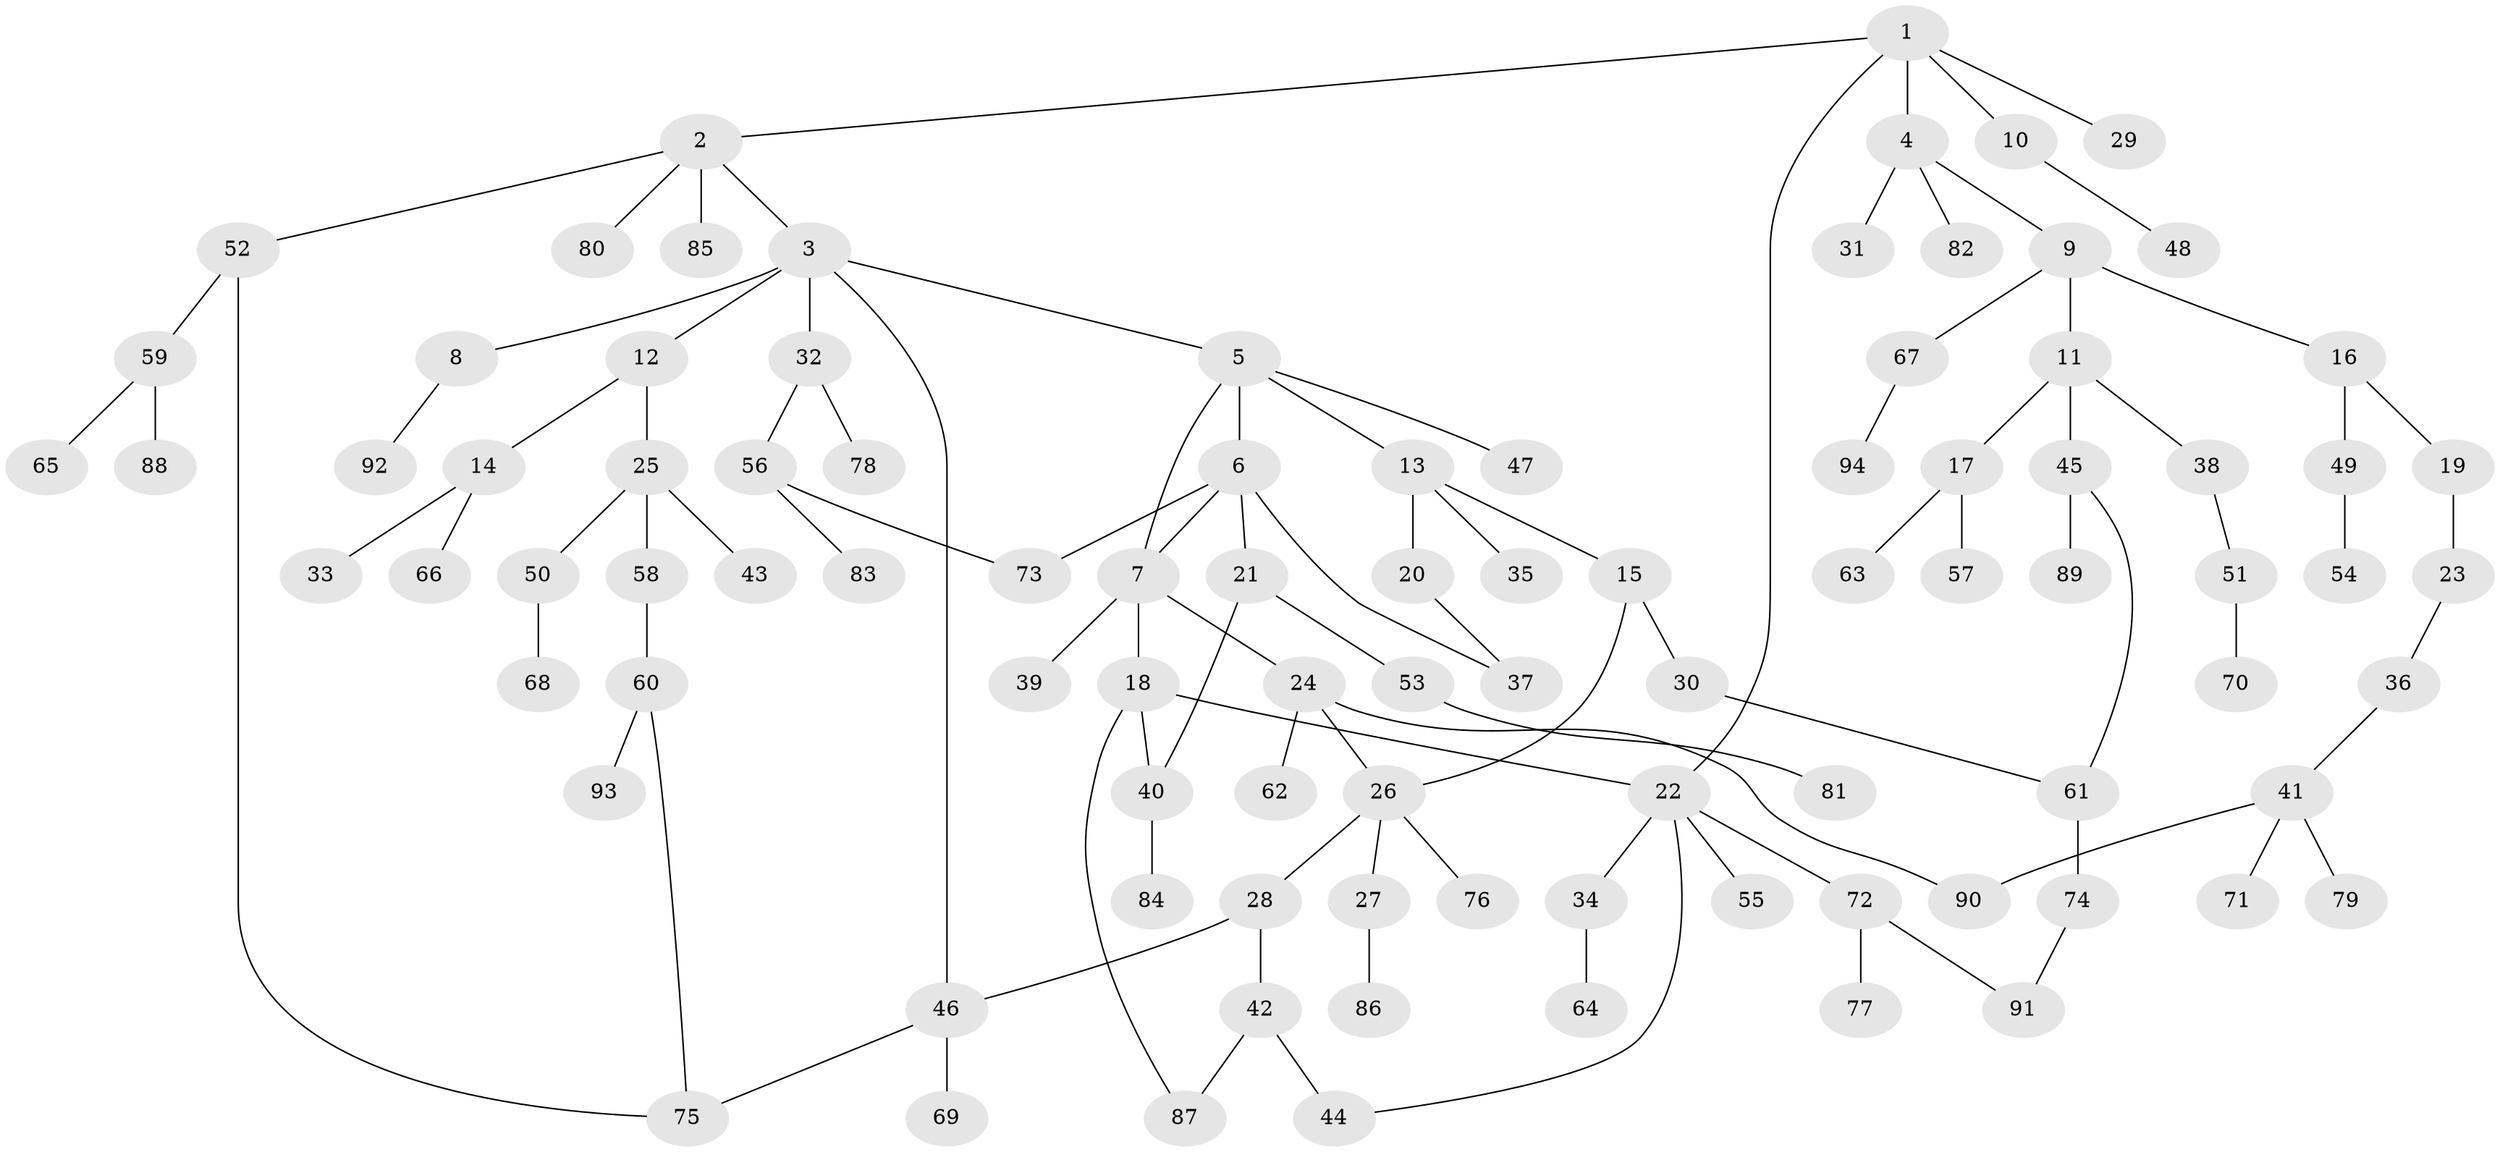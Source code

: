// coarse degree distribution, {4: 0.12121212121212122, 6: 0.015151515151515152, 3: 0.24242424242424243, 5: 0.030303030303030304, 1: 0.24242424242424243, 2: 0.3484848484848485}
// Generated by graph-tools (version 1.1) at 2025/49/03/04/25 22:49:15]
// undirected, 94 vertices, 107 edges
graph export_dot {
  node [color=gray90,style=filled];
  1;
  2;
  3;
  4;
  5;
  6;
  7;
  8;
  9;
  10;
  11;
  12;
  13;
  14;
  15;
  16;
  17;
  18;
  19;
  20;
  21;
  22;
  23;
  24;
  25;
  26;
  27;
  28;
  29;
  30;
  31;
  32;
  33;
  34;
  35;
  36;
  37;
  38;
  39;
  40;
  41;
  42;
  43;
  44;
  45;
  46;
  47;
  48;
  49;
  50;
  51;
  52;
  53;
  54;
  55;
  56;
  57;
  58;
  59;
  60;
  61;
  62;
  63;
  64;
  65;
  66;
  67;
  68;
  69;
  70;
  71;
  72;
  73;
  74;
  75;
  76;
  77;
  78;
  79;
  80;
  81;
  82;
  83;
  84;
  85;
  86;
  87;
  88;
  89;
  90;
  91;
  92;
  93;
  94;
  1 -- 2;
  1 -- 4;
  1 -- 10;
  1 -- 22;
  1 -- 29;
  2 -- 3;
  2 -- 52;
  2 -- 80;
  2 -- 85;
  3 -- 5;
  3 -- 8;
  3 -- 12;
  3 -- 32;
  3 -- 46;
  4 -- 9;
  4 -- 31;
  4 -- 82;
  5 -- 6;
  5 -- 7;
  5 -- 13;
  5 -- 47;
  6 -- 21;
  6 -- 73;
  6 -- 37;
  6 -- 7;
  7 -- 18;
  7 -- 24;
  7 -- 39;
  8 -- 92;
  9 -- 11;
  9 -- 16;
  9 -- 67;
  10 -- 48;
  11 -- 17;
  11 -- 38;
  11 -- 45;
  12 -- 14;
  12 -- 25;
  13 -- 15;
  13 -- 20;
  13 -- 35;
  14 -- 33;
  14 -- 66;
  15 -- 30;
  15 -- 26;
  16 -- 19;
  16 -- 49;
  17 -- 57;
  17 -- 63;
  18 -- 40;
  18 -- 22;
  18 -- 87;
  19 -- 23;
  20 -- 37;
  21 -- 40;
  21 -- 53;
  22 -- 34;
  22 -- 55;
  22 -- 72;
  22 -- 44;
  23 -- 36;
  24 -- 26;
  24 -- 62;
  24 -- 90;
  25 -- 43;
  25 -- 50;
  25 -- 58;
  26 -- 27;
  26 -- 28;
  26 -- 76;
  27 -- 86;
  28 -- 42;
  28 -- 46;
  30 -- 61;
  32 -- 56;
  32 -- 78;
  34 -- 64;
  36 -- 41;
  38 -- 51;
  40 -- 84;
  41 -- 71;
  41 -- 79;
  41 -- 90;
  42 -- 44;
  42 -- 87;
  45 -- 61;
  45 -- 89;
  46 -- 69;
  46 -- 75;
  49 -- 54;
  50 -- 68;
  51 -- 70;
  52 -- 59;
  52 -- 75;
  53 -- 81;
  56 -- 83;
  56 -- 73;
  58 -- 60;
  59 -- 65;
  59 -- 88;
  60 -- 93;
  60 -- 75;
  61 -- 74;
  67 -- 94;
  72 -- 77;
  72 -- 91;
  74 -- 91;
}
